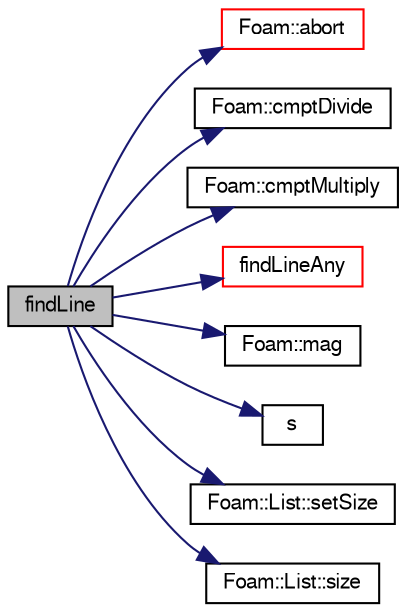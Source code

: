 digraph "findLine"
{
  bgcolor="transparent";
  edge [fontname="FreeSans",fontsize="10",labelfontname="FreeSans",labelfontsize="10"];
  node [fontname="FreeSans",fontsize="10",shape=record];
  rankdir="LR";
  Node509 [label="findLine",height=0.2,width=0.4,color="black", fillcolor="grey75", style="filled", fontcolor="black"];
  Node509 -> Node510 [color="midnightblue",fontsize="10",style="solid",fontname="FreeSans"];
  Node510 [label="Foam::abort",height=0.2,width=0.4,color="red",URL="$a21124.html#a447107a607d03e417307c203fa5fb44b"];
  Node509 -> Node553 [color="midnightblue",fontsize="10",style="solid",fontname="FreeSans"];
  Node553 [label="Foam::cmptDivide",height=0.2,width=0.4,color="black",URL="$a21124.html#ab11bc52b92972d4f1caa5db352e7e480"];
  Node509 -> Node554 [color="midnightblue",fontsize="10",style="solid",fontname="FreeSans"];
  Node554 [label="Foam::cmptMultiply",height=0.2,width=0.4,color="black",URL="$a21124.html#aa9d8965aaebcf396a2acfeed4942976b"];
  Node509 -> Node555 [color="midnightblue",fontsize="10",style="solid",fontname="FreeSans"];
  Node555 [label="findLineAny",height=0.2,width=0.4,color="red",URL="$a25242.html#a3cb961eda9c4705631ac1b5b1ca29b97",tooltip="Return any intersection on segment from start to end. "];
  Node509 -> Node568 [color="midnightblue",fontsize="10",style="solid",fontname="FreeSans"];
  Node568 [label="Foam::mag",height=0.2,width=0.4,color="black",URL="$a21124.html#a929da2a3fdcf3dacbbe0487d3a330dae"];
  Node509 -> Node569 [color="midnightblue",fontsize="10",style="solid",fontname="FreeSans"];
  Node569 [label="s",height=0.2,width=0.4,color="black",URL="$a18905.html#abb9c4233033fad2ad0206cd4adad3b9f"];
  Node509 -> Node557 [color="midnightblue",fontsize="10",style="solid",fontname="FreeSans"];
  Node557 [label="Foam::List::setSize",height=0.2,width=0.4,color="black",URL="$a25694.html#aedb985ffeaf1bdbfeccc2a8730405703",tooltip="Reset size of List. "];
  Node509 -> Node558 [color="midnightblue",fontsize="10",style="solid",fontname="FreeSans"];
  Node558 [label="Foam::List::size",height=0.2,width=0.4,color="black",URL="$a25694.html#a8a5f6fa29bd4b500caf186f60245b384",tooltip="Override size to be inconsistent with allocated storage. "];
}
